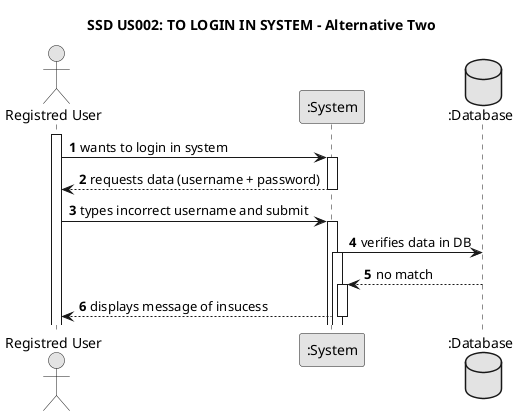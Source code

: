 @startuml
skinparam monochrome true
skinparam packageStyle rectangle
skinparam shadowing false



title SSD US002: TO LOGIN IN SYSTEM - Alternative Two

autonumber

actor "Registred User" as User
participant ":System" as System
database ":Database" as Database

activate User

    User -> System : wants to login in system
    activate System

        System --> User : requests data (username + password)
    deactivate System

    User -> System : types incorrect username and submit
    activate System

        System -> Database : verifies data in DB
    activate System

       Database --> System : no match
    activate System

        System --> User :displays message of insucess
    deactivate System



@enduml